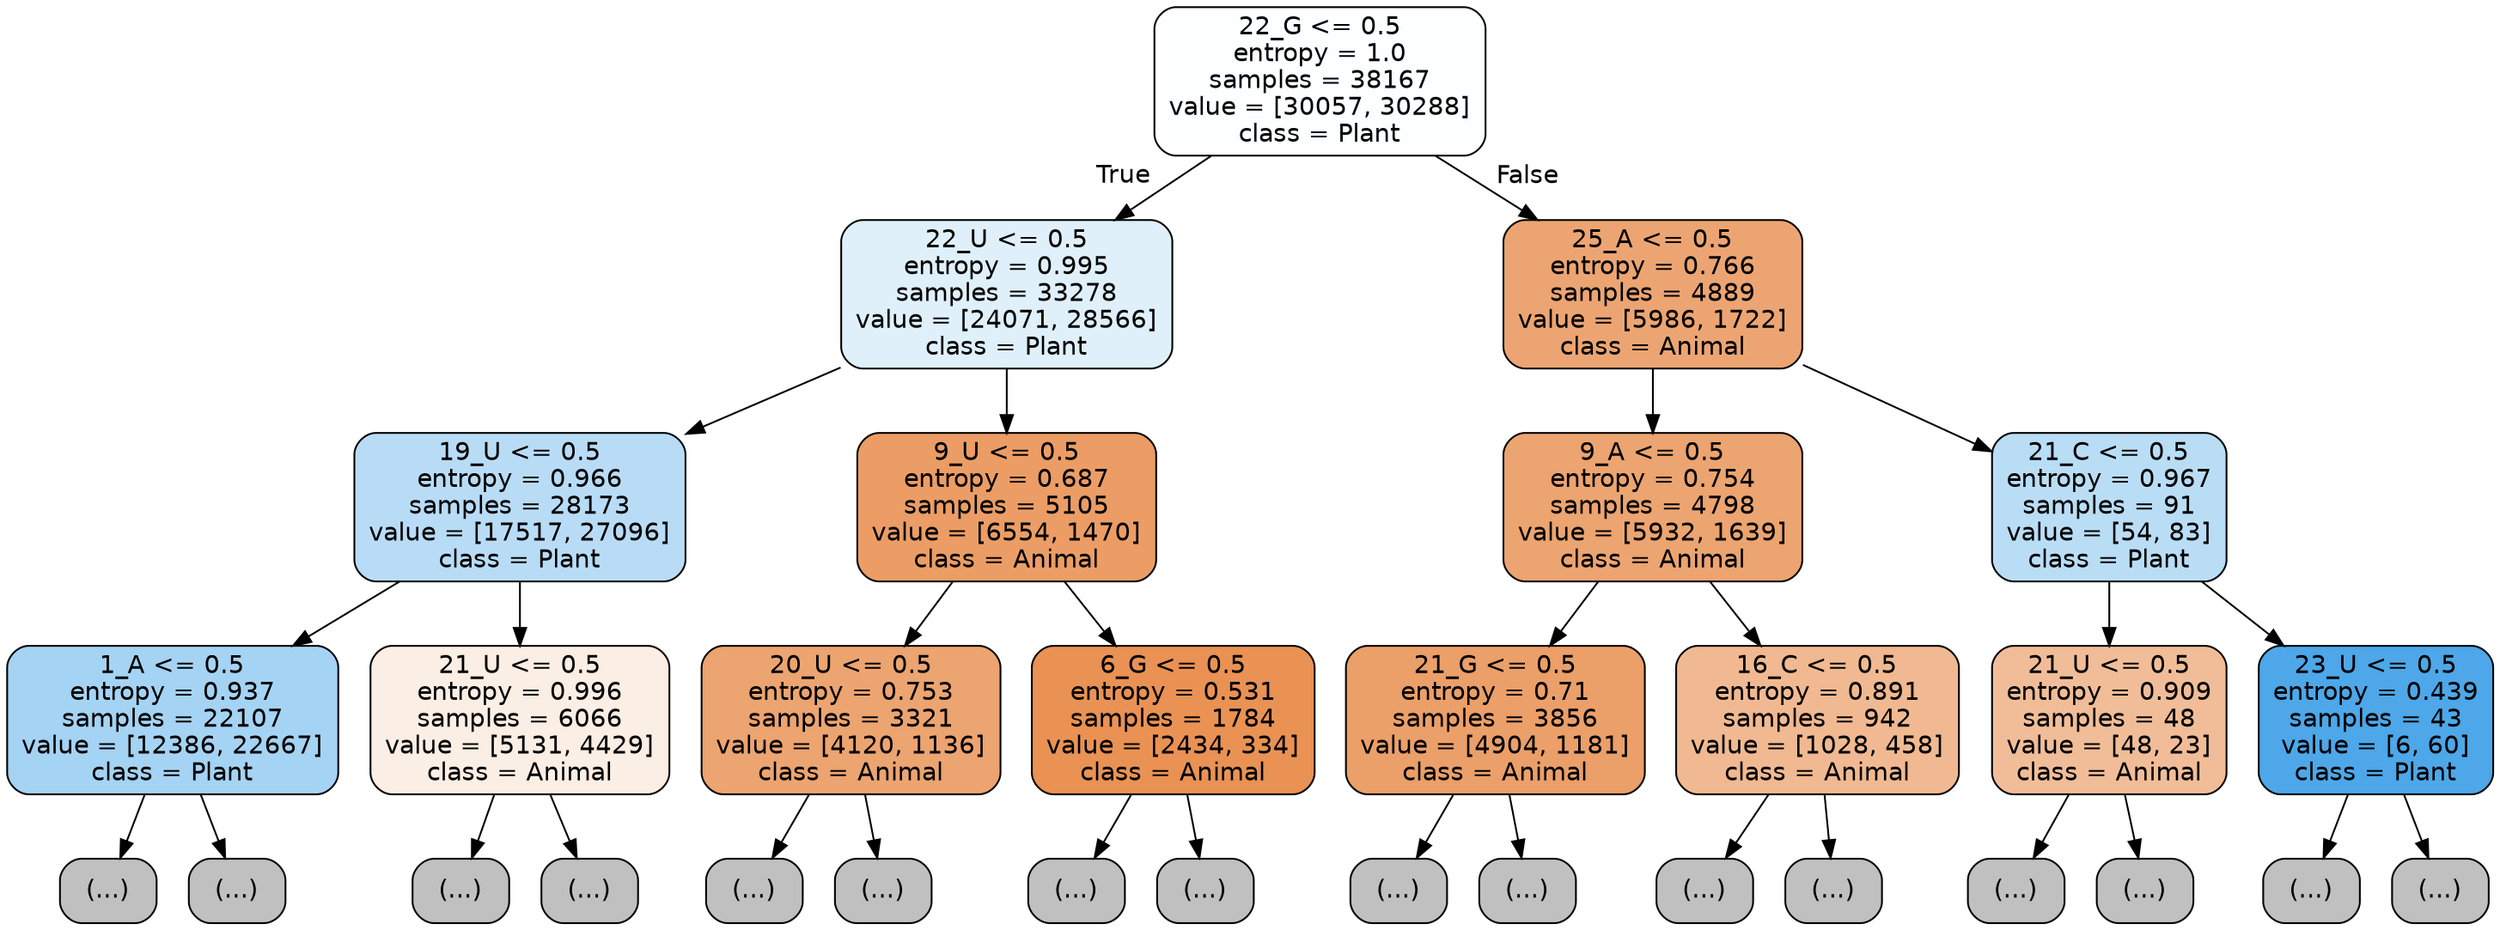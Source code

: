 digraph Tree {
node [shape=box, style="filled, rounded", color="black", fontname="helvetica"] ;
edge [fontname="helvetica"] ;
0 [label="22_G <= 0.5\nentropy = 1.0\nsamples = 38167\nvalue = [30057, 30288]\nclass = Plant", fillcolor="#fdfeff"] ;
1 [label="22_U <= 0.5\nentropy = 0.995\nsamples = 33278\nvalue = [24071, 28566]\nclass = Plant", fillcolor="#e0f0fb"] ;
0 -> 1 [labeldistance=2.5, labelangle=45, headlabel="True"] ;
2 [label="19_U <= 0.5\nentropy = 0.966\nsamples = 28173\nvalue = [17517, 27096]\nclass = Plant", fillcolor="#b9dcf6"] ;
1 -> 2 ;
3 [label="1_A <= 0.5\nentropy = 0.937\nsamples = 22107\nvalue = [12386, 22667]\nclass = Plant", fillcolor="#a5d3f3"] ;
2 -> 3 ;
4 [label="(...)", fillcolor="#C0C0C0"] ;
3 -> 4 ;
7213 [label="(...)", fillcolor="#C0C0C0"] ;
3 -> 7213 ;
9276 [label="21_U <= 0.5\nentropy = 0.996\nsamples = 6066\nvalue = [5131, 4429]\nclass = Animal", fillcolor="#fbeee4"] ;
2 -> 9276 ;
9277 [label="(...)", fillcolor="#C0C0C0"] ;
9276 -> 9277 ;
11938 [label="(...)", fillcolor="#C0C0C0"] ;
9276 -> 11938 ;
12619 [label="9_U <= 0.5\nentropy = 0.687\nsamples = 5105\nvalue = [6554, 1470]\nclass = Animal", fillcolor="#eb9d65"] ;
1 -> 12619 ;
12620 [label="20_U <= 0.5\nentropy = 0.753\nsamples = 3321\nvalue = [4120, 1136]\nclass = Animal", fillcolor="#eca470"] ;
12619 -> 12620 ;
12621 [label="(...)", fillcolor="#C0C0C0"] ;
12620 -> 12621 ;
13674 [label="(...)", fillcolor="#C0C0C0"] ;
12620 -> 13674 ;
14003 [label="6_G <= 0.5\nentropy = 0.531\nsamples = 1784\nvalue = [2434, 334]\nclass = Animal", fillcolor="#e99254"] ;
12619 -> 14003 ;
14004 [label="(...)", fillcolor="#C0C0C0"] ;
14003 -> 14004 ;
14399 [label="(...)", fillcolor="#C0C0C0"] ;
14003 -> 14399 ;
14524 [label="25_A <= 0.5\nentropy = 0.766\nsamples = 4889\nvalue = [5986, 1722]\nclass = Animal", fillcolor="#eca572"] ;
0 -> 14524 [labeldistance=2.5, labelangle=-45, headlabel="False"] ;
14525 [label="9_A <= 0.5\nentropy = 0.754\nsamples = 4798\nvalue = [5932, 1639]\nclass = Animal", fillcolor="#eca470"] ;
14524 -> 14525 ;
14526 [label="21_G <= 0.5\nentropy = 0.71\nsamples = 3856\nvalue = [4904, 1181]\nclass = Animal", fillcolor="#eb9f69"] ;
14525 -> 14526 ;
14527 [label="(...)", fillcolor="#C0C0C0"] ;
14526 -> 14527 ;
15554 [label="(...)", fillcolor="#C0C0C0"] ;
14526 -> 15554 ;
15967 [label="16_C <= 0.5\nentropy = 0.891\nsamples = 942\nvalue = [1028, 458]\nclass = Animal", fillcolor="#f1b991"] ;
14525 -> 15967 ;
15968 [label="(...)", fillcolor="#C0C0C0"] ;
15967 -> 15968 ;
16305 [label="(...)", fillcolor="#C0C0C0"] ;
15967 -> 16305 ;
16396 [label="21_C <= 0.5\nentropy = 0.967\nsamples = 91\nvalue = [54, 83]\nclass = Plant", fillcolor="#baddf6"] ;
14524 -> 16396 ;
16397 [label="21_U <= 0.5\nentropy = 0.909\nsamples = 48\nvalue = [48, 23]\nclass = Animal", fillcolor="#f1bd98"] ;
16396 -> 16397 ;
16398 [label="(...)", fillcolor="#C0C0C0"] ;
16397 -> 16398 ;
16419 [label="(...)", fillcolor="#C0C0C0"] ;
16397 -> 16419 ;
16420 [label="23_U <= 0.5\nentropy = 0.439\nsamples = 43\nvalue = [6, 60]\nclass = Plant", fillcolor="#4da7e8"] ;
16396 -> 16420 ;
16421 [label="(...)", fillcolor="#C0C0C0"] ;
16420 -> 16421 ;
16432 [label="(...)", fillcolor="#C0C0C0"] ;
16420 -> 16432 ;
}